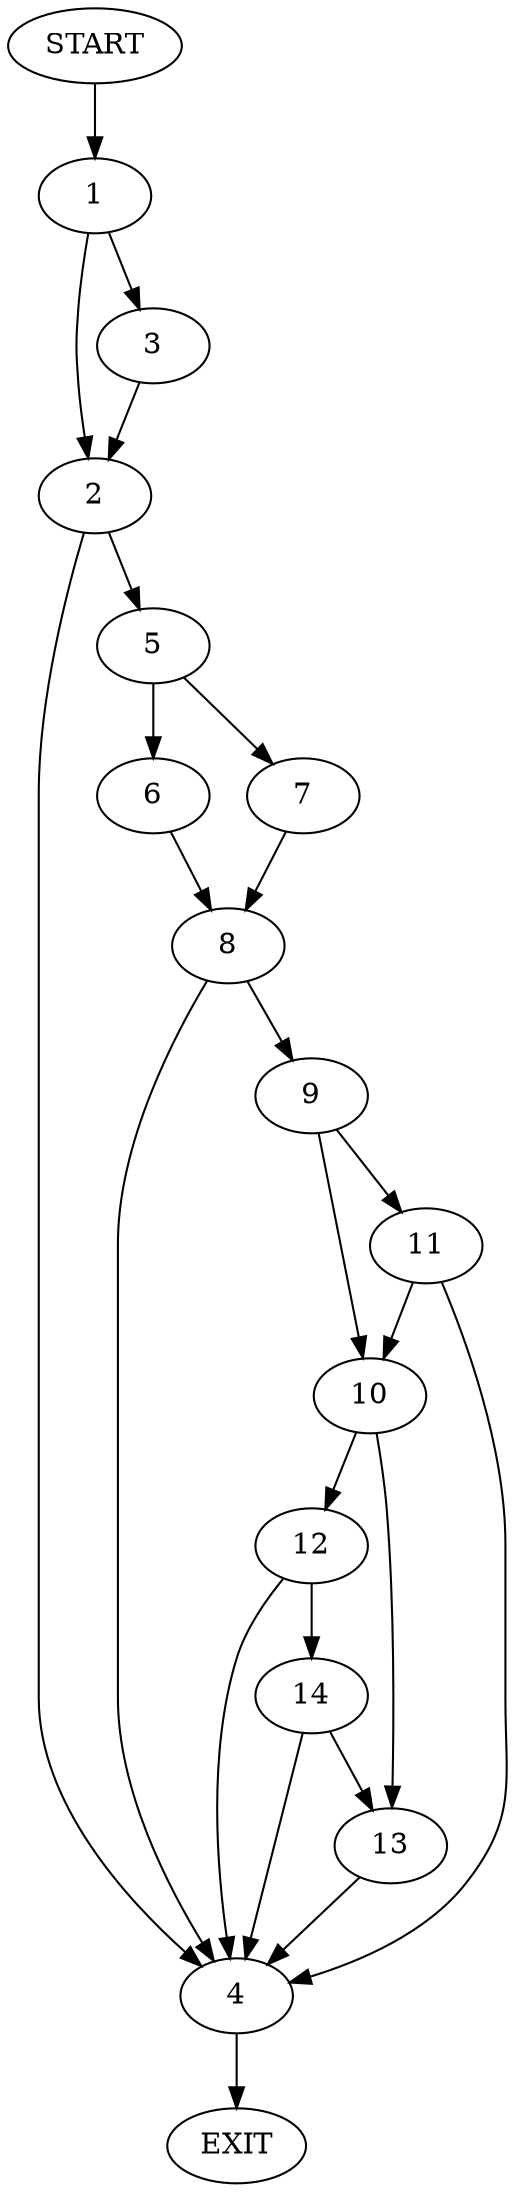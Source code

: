 digraph {
0 [label="START"]
15 [label="EXIT"]
0 -> 1
1 -> 2
1 -> 3
2 -> 4
2 -> 5
3 -> 2
4 -> 15
5 -> 6
5 -> 7
6 -> 8
7 -> 8
8 -> 4
8 -> 9
9 -> 10
9 -> 11
10 -> 12
10 -> 13
11 -> 10
11 -> 4
12 -> 14
12 -> 4
13 -> 4
14 -> 4
14 -> 13
}
